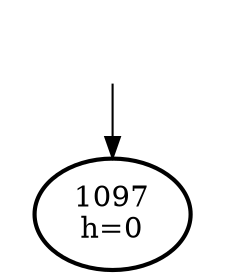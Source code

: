 digraph {
  DUMMY [style=invis];
  DUMMY -> 1097;
  1097 [penwidth=2];

  1097 [label="1097\nh=0"];



}
